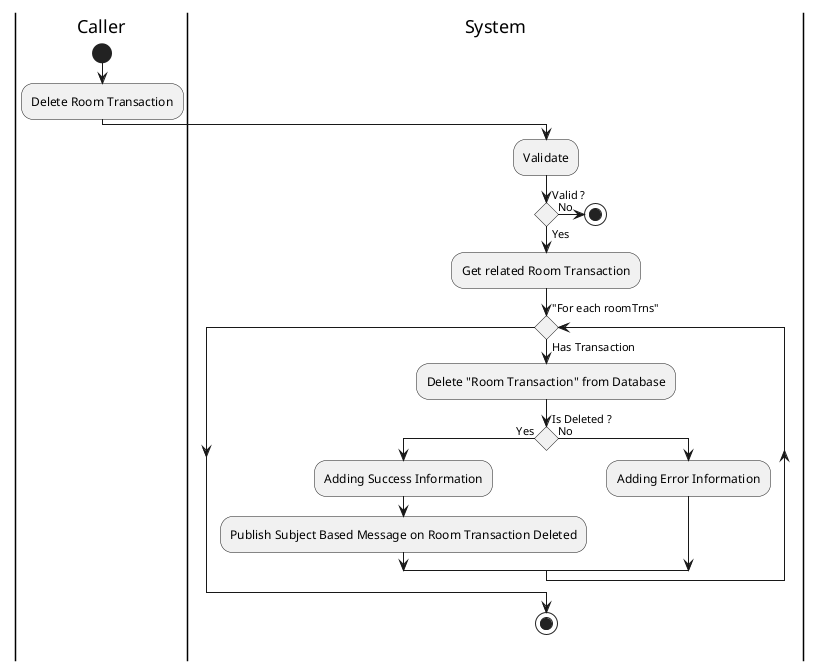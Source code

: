 @startuml DeleteRoomTransaction

skinparam ConditionEndStyle hline
skinparam conditionStyle diamond
skinparam Monochrome true
skinparam Shadowing false

|Caller|
start
:Delete Room Transaction;

|System|
:Validate;

if (Valid ?) then (Yes)
    :Get related Room Transaction;

    while("For each roomTrns") is (Has Transaction)
        :Delete "Room Transaction" from Database;

        if (Is Deleted ?) then (Yes)
            :Adding Success Information;
            :Publish Subject Based Message on Room Transaction Deleted;
        else (No)
            :Adding Error Information;
        endif
    endwhile

    stop
else (No)
    stop
endif

@enduml